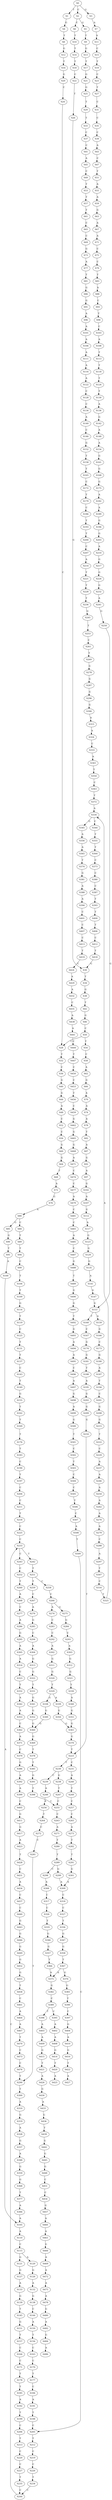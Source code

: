 strict digraph  {
	S0 -> S1 [ label = T ];
	S0 -> S2 [ label = C ];
	S0 -> S3 [ label = G ];
	S1 -> S4 [ label = G ];
	S2 -> S5 [ label = G ];
	S2 -> S6 [ label = C ];
	S3 -> S7 [ label = A ];
	S4 -> S8 [ label = T ];
	S5 -> S9 [ label = T ];
	S6 -> S10 [ label = T ];
	S7 -> S11 [ label = A ];
	S8 -> S12 [ label = G ];
	S9 -> S13 [ label = G ];
	S10 -> S14 [ label = T ];
	S11 -> S15 [ label = C ];
	S12 -> S16 [ label = T ];
	S13 -> S17 [ label = T ];
	S14 -> S18 [ label = T ];
	S15 -> S19 [ label = T ];
	S16 -> S20 [ label = G ];
	S17 -> S21 [ label = G ];
	S18 -> S22 [ label = C ];
	S19 -> S23 [ label = C ];
	S20 -> S24 [ label = C ];
	S21 -> S25 [ label = G ];
	S22 -> S26 [ label = T ];
	S23 -> S27 [ label = T ];
	S24 -> S28 [ label = C ];
	S25 -> S29 [ label = T ];
	S26 -> S30 [ label = G ];
	S27 -> S31 [ label = C ];
	S28 -> S32 [ label = T ];
	S29 -> S33 [ label = T ];
	S30 -> S34 [ label = T ];
	S31 -> S35 [ label = C ];
	S32 -> S36 [ label = C ];
	S33 -> S37 [ label = C ];
	S34 -> S38 [ label = G ];
	S35 -> S39 [ label = C ];
	S36 -> S40 [ label = G ];
	S37 -> S41 [ label = C ];
	S38 -> S42 [ label = T ];
	S39 -> S43 [ label = A ];
	S40 -> S44 [ label = G ];
	S41 -> S45 [ label = A ];
	S42 -> S46 [ label = G ];
	S43 -> S47 [ label = C ];
	S44 -> S48 [ label = A ];
	S45 -> S49 [ label = C ];
	S46 -> S50 [ label = C ];
	S47 -> S51 [ label = T ];
	S48 -> S52 [ label = C ];
	S49 -> S53 [ label = T ];
	S50 -> S28 [ label = C ];
	S50 -> S54 [ label = T ];
	S51 -> S55 [ label = A ];
	S52 -> S56 [ label = C ];
	S53 -> S57 [ label = T ];
	S54 -> S58 [ label = C ];
	S55 -> S59 [ label = A ];
	S56 -> S60 [ label = G ];
	S57 -> S61 [ label = T ];
	S58 -> S62 [ label = A ];
	S59 -> S63 [ label = G ];
	S60 -> S64 [ label = G ];
	S61 -> S65 [ label = C ];
	S62 -> S66 [ label = G ];
	S63 -> S67 [ label = A ];
	S64 -> S68 [ label = T ];
	S65 -> S69 [ label = C ];
	S66 -> S70 [ label = A ];
	S67 -> S71 [ label = A ];
	S68 -> S72 [ label = A ];
	S69 -> S73 [ label = G ];
	S70 -> S74 [ label = A ];
	S71 -> S75 [ label = C ];
	S72 -> S76 [ label = G ];
	S73 -> S77 [ label = A ];
	S74 -> S78 [ label = A ];
	S75 -> S79 [ label = C ];
	S76 -> S80 [ label = A ];
	S77 -> S81 [ label = T ];
	S78 -> S82 [ label = T ];
	S79 -> S83 [ label = T ];
	S80 -> S84 [ label = C ];
	S80 -> S85 [ label = G ];
	S81 -> S86 [ label = G ];
	S82 -> S87 [ label = A ];
	S83 -> S88 [ label = A ];
	S84 -> S89 [ label = T ];
	S85 -> S90 [ label = G ];
	S86 -> S91 [ label = G ];
	S87 -> S92 [ label = G ];
	S88 -> S93 [ label = C ];
	S89 -> S94 [ label = T ];
	S90 -> S95 [ label = T ];
	S91 -> S96 [ label = A ];
	S92 -> S97 [ label = A ];
	S93 -> S98 [ label = T ];
	S94 -> S99 [ label = C ];
	S95 -> S100 [ label = A ];
	S96 -> S101 [ label = A ];
	S97 -> S102 [ label = G ];
	S98 -> S103 [ label = C ];
	S99 -> S104 [ label = T ];
	S100 -> S105 [ label = A ];
	S101 -> S106 [ label = A ];
	S102 -> S107 [ label = A ];
	S103 -> S108 [ label = A ];
	S104 -> S109 [ label = T ];
	S105 -> S110 [ label = A ];
	S106 -> S111 [ label = A ];
	S107 -> S112 [ label = G ];
	S108 -> S113 [ label = T ];
	S109 -> S114 [ label = G ];
	S110 -> S115 [ label = C ];
	S111 -> S116 [ label = A ];
	S112 -> S117 [ label = A ];
	S113 -> S118 [ label = T ];
	S114 -> S119 [ label = T ];
	S115 -> S120 [ label = A ];
	S115 -> S121 [ label = G ];
	S116 -> S122 [ label = A ];
	S117 -> S123 [ label = G ];
	S118 -> S124 [ label = T ];
	S119 -> S125 [ label = C ];
	S120 -> S126 [ label = G ];
	S121 -> S127 [ label = G ];
	S122 -> S128 [ label = C ];
	S123 -> S129 [ label = G ];
	S124 -> S130 [ label = T ];
	S125 -> S131 [ label = T ];
	S126 -> S132 [ label = A ];
	S127 -> S133 [ label = A ];
	S128 -> S134 [ label = C ];
	S129 -> S135 [ label = G ];
	S130 -> S136 [ label = A ];
	S131 -> S137 [ label = T ];
	S132 -> S138 [ label = G ];
	S133 -> S139 [ label = G ];
	S134 -> S140 [ label = A ];
	S135 -> S141 [ label = A ];
	S136 -> S142 [ label = G ];
	S137 -> S143 [ label = C ];
	S138 -> S144 [ label = C ];
	S139 -> S145 [ label = T ];
	S140 -> S146 [ label = C ];
	S141 -> S147 [ label = G ];
	S142 -> S148 [ label = A ];
	S143 -> S149 [ label = T ];
	S144 -> S150 [ label = A ];
	S145 -> S151 [ label = G ];
	S146 -> S152 [ label = G ];
	S147 -> S153 [ label = G ];
	S148 -> S154 [ label = A ];
	S149 -> S155 [ label = G ];
	S150 -> S156 [ label = T ];
	S151 -> S157 [ label = T ];
	S152 -> S158 [ label = T ];
	S153 -> S159 [ label = A ];
	S153 -> S160 [ label = T ];
	S154 -> S161 [ label = G ];
	S155 -> S162 [ label = T ];
	S156 -> S163 [ label = C ];
	S157 -> S164 [ label = C ];
	S158 -> S165 [ label = T ];
	S159 -> S166 [ label = G ];
	S160 -> S167 [ label = C ];
	S161 -> S168 [ label = G ];
	S162 -> S169 [ label = T ];
	S163 -> S170 [ label = C ];
	S164 -> S171 [ label = C ];
	S165 -> S172 [ label = C ];
	S166 -> S173 [ label = C ];
	S167 -> S174 [ label = G ];
	S168 -> S175 [ label = G ];
	S169 -> S176 [ label = T ];
	S170 -> S177 [ label = T ];
	S171 -> S178 [ label = T ];
	S172 -> S179 [ label = T ];
	S173 -> S180 [ label = G ];
	S174 -> S181 [ label = G ];
	S175 -> S182 [ label = A ];
	S176 -> S183 [ label = T ];
	S177 -> S184 [ label = C ];
	S178 -> S185 [ label = T ];
	S179 -> S186 [ label = C ];
	S180 -> S187 [ label = A ];
	S181 -> S188 [ label = T ];
	S182 -> S189 [ label = A ];
	S183 -> S190 [ label = C ];
	S184 -> S191 [ label = A ];
	S185 -> S192 [ label = A ];
	S186 -> S193 [ label = T ];
	S187 -> S194 [ label = T ];
	S188 -> S195 [ label = A ];
	S189 -> S196 [ label = G ];
	S190 -> S197 [ label = T ];
	S191 -> S198 [ label = T ];
	S192 -> S199 [ label = T ];
	S193 -> S200 [ label = T ];
	S194 -> S201 [ label = C ];
	S195 -> S202 [ label = G ];
	S196 -> S203 [ label = G ];
	S197 -> S204 [ label = C ];
	S198 -> S205 [ label = C ];
	S199 -> S206 [ label = C ];
	S200 -> S207 [ label = C ];
	S201 -> S208 [ label = G ];
	S202 -> S209 [ label = G ];
	S203 -> S210 [ label = A ];
	S204 -> S211 [ label = C ];
	S205 -> S212 [ label = T ];
	S206 -> S213 [ label = T ];
	S207 -> S214 [ label = A ];
	S208 -> S215 [ label = G ];
	S209 -> S216 [ label = G ];
	S210 -> S217 [ label = G ];
	S211 -> S218 [ label = T ];
	S212 -> S219 [ label = C ];
	S213 -> S220 [ label = C ];
	S214 -> S221 [ label = T ];
	S215 -> S222 [ label = T ];
	S216 -> S223 [ label = T ];
	S217 -> S224 [ label = G ];
	S218 -> S225 [ label = C ];
	S219 -> S226 [ label = C ];
	S220 -> S227 [ label = C ];
	S221 -> S228 [ label = T ];
	S222 -> S229 [ label = C ];
	S223 -> S230 [ label = T ];
	S223 -> S231 [ label = C ];
	S224 -> S232 [ label = G ];
	S225 -> S233 [ label = C ];
	S226 -> S234 [ label = T ];
	S227 -> S235 [ label = T ];
	S228 -> S236 [ label = T ];
	S229 -> S237 [ label = A ];
	S230 -> S238 [ label = G ];
	S230 -> S239 [ label = C ];
	S231 -> S240 [ label = A ];
	S232 -> S241 [ label = A ];
	S233 -> S242 [ label = T ];
	S233 -> S243 [ label = C ];
	S234 -> S244 [ label = C ];
	S235 -> S244 [ label = C ];
	S236 -> S245 [ label = G ];
	S237 -> S246 [ label = A ];
	S238 -> S247 [ label = T ];
	S239 -> S248 [ label = A ];
	S240 -> S249 [ label = T ];
	S241 -> S250 [ label = G ];
	S242 -> S251 [ label = T ];
	S243 -> S252 [ label = C ];
	S244 -> S233 [ label = C ];
	S245 -> S253 [ label = T ];
	S246 -> S254 [ label = A ];
	S247 -> S255 [ label = C ];
	S248 -> S256 [ label = A ];
	S249 -> S257 [ label = C ];
	S250 -> S153 [ label = G ];
	S251 -> S258 [ label = C ];
	S251 -> S259 [ label = T ];
	S252 -> S260 [ label = T ];
	S253 -> S261 [ label = C ];
	S254 -> S262 [ label = A ];
	S255 -> S263 [ label = C ];
	S256 -> S264 [ label = T ];
	S257 -> S265 [ label = C ];
	S258 -> S266 [ label = C ];
	S259 -> S267 [ label = C ];
	S260 -> S268 [ label = A ];
	S261 -> S269 [ label = T ];
	S262 -> S270 [ label = A ];
	S263 -> S271 [ label = A ];
	S264 -> S272 [ label = C ];
	S265 -> S273 [ label = A ];
	S266 -> S274 [ label = A ];
	S266 -> S275 [ label = G ];
	S267 -> S276 [ label = A ];
	S268 -> S277 [ label = C ];
	S269 -> S278 [ label = G ];
	S270 -> S279 [ label = A ];
	S271 -> S280 [ label = T ];
	S272 -> S281 [ label = C ];
	S273 -> S282 [ label = T ];
	S274 -> S283 [ label = C ];
	S275 -> S284 [ label = G ];
	S276 -> S285 [ label = G ];
	S277 -> S286 [ label = A ];
	S278 -> S287 [ label = G ];
	S279 -> S288 [ label = C ];
	S280 -> S289 [ label = T ];
	S281 -> S290 [ label = T ];
	S282 -> S291 [ label = T ];
	S283 -> S292 [ label = C ];
	S284 -> S293 [ label = C ];
	S285 -> S294 [ label = C ];
	S286 -> S295 [ label = G ];
	S287 -> S296 [ label = G ];
	S288 -> S297 [ label = A ];
	S289 -> S298 [ label = C ];
	S289 -> S299 [ label = G ];
	S290 -> S300 [ label = T ];
	S291 -> S301 [ label = G ];
	S292 -> S302 [ label = A ];
	S293 -> S303 [ label = A ];
	S294 -> S304 [ label = A ];
	S295 -> S305 [ label = A ];
	S296 -> S306 [ label = G ];
	S297 -> S307 [ label = T ];
	S298 -> S308 [ label = A ];
	S299 -> S309 [ label = A ];
	S300 -> S310 [ label = A ];
	S301 -> S309 [ label = A ];
	S302 -> S311 [ label = G ];
	S303 -> S312 [ label = G ];
	S304 -> S313 [ label = G ];
	S305 -> S314 [ label = A ];
	S306 -> S315 [ label = A ];
	S307 -> S316 [ label = C ];
	S308 -> S317 [ label = C ];
	S309 -> S318 [ label = C ];
	S310 -> S319 [ label = G ];
	S311 -> S320 [ label = G ];
	S312 -> S321 [ label = G ];
	S313 -> S322 [ label = G ];
	S314 -> S323 [ label = C ];
	S315 -> S324 [ label = A ];
	S316 -> S325 [ label = T ];
	S317 -> S326 [ label = C ];
	S318 -> S327 [ label = C ];
	S319 -> S328 [ label = A ];
	S320 -> S329 [ label = T ];
	S321 -> S330 [ label = T ];
	S322 -> S331 [ label = T ];
	S323 -> S332 [ label = T ];
	S324 -> S333 [ label = C ];
	S325 -> S334 [ label = A ];
	S326 -> S335 [ label = T ];
	S327 -> S336 [ label = T ];
	S328 -> S337 [ label = G ];
	S329 -> S338 [ label = G ];
	S329 -> S339 [ label = A ];
	S330 -> S340 [ label = A ];
	S331 -> S341 [ label = G ];
	S332 -> S342 [ label = A ];
	S333 -> S343 [ label = A ];
	S334 -> S344 [ label = C ];
	S334 -> S345 [ label = G ];
	S335 -> S346 [ label = G ];
	S336 -> S347 [ label = G ];
	S337 -> S348 [ label = A ];
	S338 -> S349 [ label = G ];
	S339 -> S350 [ label = G ];
	S340 -> S351 [ label = G ];
	S341 -> S352 [ label = G ];
	S342 -> S353 [ label = A ];
	S343 -> S354 [ label = T ];
	S344 -> S355 [ label = T ];
	S345 -> S356 [ label = A ];
	S346 -> S357 [ label = G ];
	S347 -> S358 [ label = G ];
	S348 -> S359 [ label = G ];
	S349 -> S360 [ label = G ];
	S350 -> S361 [ label = G ];
	S351 -> S361 [ label = G ];
	S352 -> S360 [ label = G ];
	S353 -> S362 [ label = C ];
	S354 -> S363 [ label = C ];
	S355 -> S364 [ label = T ];
	S356 -> S365 [ label = A ];
	S357 -> S366 [ label = T ];
	S358 -> S367 [ label = T ];
	S359 -> S368 [ label = G ];
	S360 -> S369 [ label = G ];
	S361 -> S370 [ label = G ];
	S362 -> S371 [ label = A ];
	S363 -> S372 [ label = T ];
	S364 -> S373 [ label = C ];
	S365 -> S374 [ label = T ];
	S366 -> S375 [ label = A ];
	S367 -> S376 [ label = G ];
	S367 -> S375 [ label = A ];
	S368 -> S377 [ label = T ];
	S369 -> S378 [ label = T ];
	S370 -> S223 [ label = T ];
	S371 -> S379 [ label = C ];
	S372 -> S334 [ label = A ];
	S373 -> S380 [ label = C ];
	S374 -> S381 [ label = G ];
	S375 -> S382 [ label = G ];
	S376 -> S383 [ label = G ];
	S377 -> S384 [ label = A ];
	S378 -> S385 [ label = T ];
	S379 -> S386 [ label = G ];
	S380 -> S387 [ label = C ];
	S381 -> S388 [ label = A ];
	S382 -> S389 [ label = C ];
	S383 -> S390 [ label = T ];
	S384 -> S105 [ label = A ];
	S385 -> S391 [ label = G ];
	S386 -> S392 [ label = A ];
	S387 -> S393 [ label = T ];
	S388 -> S394 [ label = A ];
	S389 -> S395 [ label = C ];
	S389 -> S396 [ label = T ];
	S390 -> S397 [ label = C ];
	S391 -> S398 [ label = T ];
	S392 -> S399 [ label = A ];
	S393 -> S400 [ label = T ];
	S394 -> S401 [ label = C ];
	S395 -> S402 [ label = A ];
	S396 -> S403 [ label = A ];
	S397 -> S404 [ label = G ];
	S398 -> S255 [ label = C ];
	S399 -> S405 [ label = C ];
	S400 -> S406 [ label = T ];
	S401 -> S407 [ label = C ];
	S402 -> S408 [ label = A ];
	S403 -> S409 [ label = A ];
	S404 -> S410 [ label = A ];
	S405 -> S411 [ label = G ];
	S406 -> S412 [ label = C ];
	S407 -> S413 [ label = C ];
	S408 -> S414 [ label = G ];
	S409 -> S415 [ label = G ];
	S410 -> S416 [ label = G ];
	S411 -> S417 [ label = G ];
	S412 -> S418 [ label = T ];
	S413 -> S419 [ label = T ];
	S414 -> S420 [ label = T ];
	S415 -> S421 [ label = T ];
	S416 -> S422 [ label = T ];
	S417 -> S423 [ label = A ];
	S418 -> S30 [ label = G ];
	S419 -> S424 [ label = C ];
	S420 -> S425 [ label = A ];
	S421 -> S426 [ label = A ];
	S422 -> S427 [ label = A ];
	S423 -> S428 [ label = T ];
	S424 -> S429 [ label = A ];
	S426 -> S430 [ label = G ];
	S428 -> S431 [ label = C ];
	S429 -> S432 [ label = A ];
	S430 -> S433 [ label = A ];
	S431 -> S434 [ label = A ];
	S432 -> S435 [ label = C ];
	S433 -> S436 [ label = G ];
	S434 -> S437 [ label = C ];
	S435 -> S438 [ label = A ];
	S436 -> S439 [ label = T ];
	S437 -> S440 [ label = C ];
	S438 -> S441 [ label = A ];
	S439 -> S442 [ label = G ];
	S440 -> S443 [ label = G ];
	S441 -> S444 [ label = C ];
	S442 -> S445 [ label = G ];
	S443 -> S446 [ label = G ];
	S444 -> S447 [ label = T ];
	S445 -> S448 [ label = G ];
	S446 -> S449 [ label = G ];
	S447 -> S450 [ label = C ];
	S448 -> S451 [ label = C ];
	S449 -> S452 [ label = G ];
	S450 -> S453 [ label = C ];
	S451 -> S454 [ label = C ];
	S452 -> S455 [ label = G ];
	S453 -> S456 [ label = T ];
	S454 -> S457 [ label = G ];
	S455 -> S458 [ label = T ];
	S456 -> S459 [ label = C ];
	S457 -> S460 [ label = A ];
	S458 -> S461 [ label = C ];
	S459 -> S462 [ label = G ];
	S460 -> S463 [ label = A ];
	S461 -> S464 [ label = A ];
	S462 -> S465 [ label = G ];
	S463 -> S466 [ label = G ];
	S464 -> S467 [ label = A ];
	S465 -> S468 [ label = G ];
	S466 -> S469 [ label = A ];
	S467 -> S470 [ label = T ];
	S468 -> S471 [ label = A ];
	S469 -> S472 [ label = A ];
	S470 -> S473 [ label = C ];
	S471 -> S474 [ label = C ];
	S472 -> S475 [ label = A ];
	S473 -> S476 [ label = C ];
	S474 -> S477 [ label = C ];
	S475 -> S478 [ label = A ];
	S476 -> S290 [ label = T ];
	S477 -> S479 [ label = A ];
	S478 -> S480 [ label = G ];
	S479 -> S481 [ label = C ];
	S480 -> S482 [ label = A ];
	S481 -> S483 [ label = C ];
	S482 -> S484 [ label = G ];
	S483 -> S485 [ label = A ];
	S484 -> S486 [ label = A ];
	S485 -> S487 [ label = C ];
	S487 -> S488 [ label = G ];
	S488 -> S489 [ label = T ];
	S489 -> S490 [ label = G ];
	S490 -> S491 [ label = G ];
	S491 -> S492 [ label = T ];
	S492 -> S493 [ label = G ];
	S493 -> S494 [ label = A ];
	S494 -> S495 [ label = A ];
	S495 -> S496 [ label = C ];
	S496 -> S497 [ label = A ];
	S497 -> S498 [ label = G ];
	S498 -> S499 [ label = A ];
	S499 -> S500 [ label = G ];
	S500 -> S501 [ label = T ];
	S501 -> S502 [ label = C ];
	S502 -> S503 [ label = T ];
	S503 -> S504 [ label = C ];
	S504 -> S505 [ label = C ];
	S505 -> S506 [ label = T ];
	S506 -> S507 [ label = C ];
	S507 -> S508 [ label = A ];
	S508 -> S509 [ label = T ];
	S509 -> S205 [ label = C ];
}
